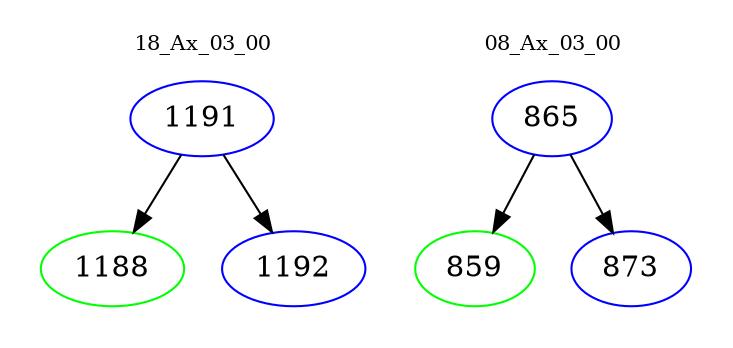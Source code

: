 digraph{
subgraph cluster_0 {
color = white
label = "18_Ax_03_00";
fontsize=10;
T0_1191 [label="1191", color="blue"]
T0_1191 -> T0_1188 [color="black"]
T0_1188 [label="1188", color="green"]
T0_1191 -> T0_1192 [color="black"]
T0_1192 [label="1192", color="blue"]
}
subgraph cluster_1 {
color = white
label = "08_Ax_03_00";
fontsize=10;
T1_865 [label="865", color="blue"]
T1_865 -> T1_859 [color="black"]
T1_859 [label="859", color="green"]
T1_865 -> T1_873 [color="black"]
T1_873 [label="873", color="blue"]
}
}
